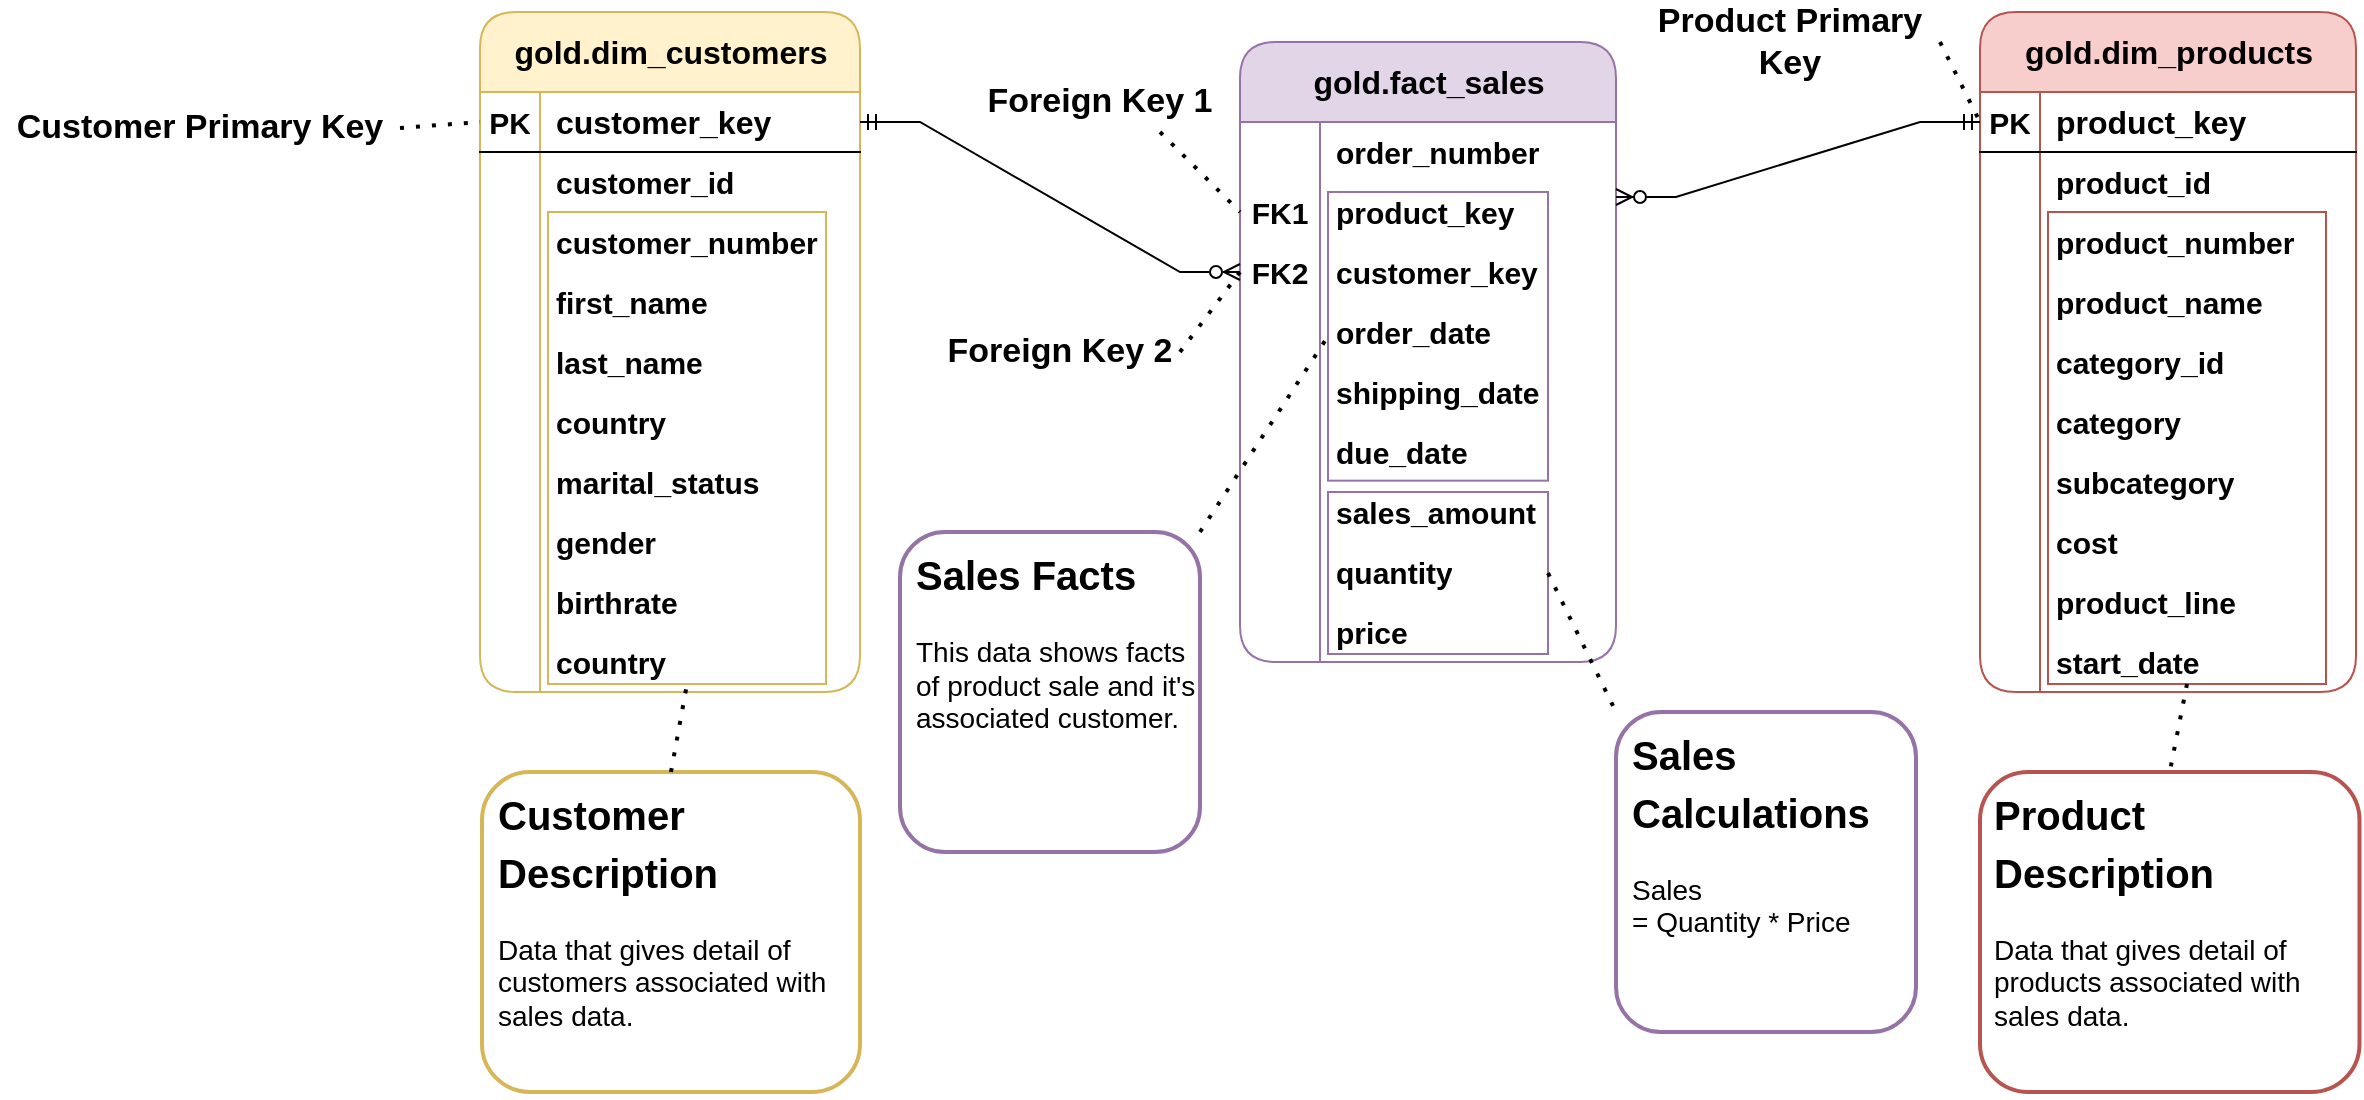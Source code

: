 <mxfile version="28.0.6">
  <diagram name="Page-1" id="HHW_WMm75DuvhjVsqVlQ">
    <mxGraphModel dx="1457" dy="1393" grid="1" gridSize="10" guides="1" tooltips="1" connect="1" arrows="1" fold="1" page="1" pageScale="1" pageWidth="850" pageHeight="1100" math="0" shadow="0">
      <root>
        <mxCell id="0" />
        <mxCell id="1" parent="0" />
        <mxCell id="tlMA3Kdi_JVd963EGrpW-1" value="&lt;font style=&quot;color: rgb(0, 0, 0); font-size: 16px;&quot;&gt;gold.dim_customers&lt;/font&gt;" style="shape=table;startSize=40;container=1;collapsible=1;childLayout=tableLayout;fixedRows=1;rowLines=0;fontStyle=1;align=center;resizeLast=1;html=1;fillColor=#fff2cc;strokeColor=#d6b656;rounded=1;" vertex="1" parent="1">
          <mxGeometry x="160" y="140" width="190" height="340" as="geometry" />
        </mxCell>
        <mxCell id="tlMA3Kdi_JVd963EGrpW-2" value="" style="shape=tableRow;horizontal=0;startSize=0;swimlaneHead=0;swimlaneBody=0;fillColor=none;collapsible=0;dropTarget=0;points=[[0,0.5],[1,0.5]];portConstraint=eastwest;top=0;left=0;right=0;bottom=1;" vertex="1" parent="tlMA3Kdi_JVd963EGrpW-1">
          <mxGeometry y="40" width="190" height="30" as="geometry" />
        </mxCell>
        <mxCell id="tlMA3Kdi_JVd963EGrpW-3" value="PK" style="shape=partialRectangle;connectable=0;fillColor=none;top=0;left=0;bottom=0;right=0;fontStyle=1;overflow=hidden;whiteSpace=wrap;html=1;fontSize=15;" vertex="1" parent="tlMA3Kdi_JVd963EGrpW-2">
          <mxGeometry width="30" height="30" as="geometry">
            <mxRectangle width="30" height="30" as="alternateBounds" />
          </mxGeometry>
        </mxCell>
        <mxCell id="tlMA3Kdi_JVd963EGrpW-4" value="customer_key" style="shape=partialRectangle;connectable=0;fillColor=none;top=0;left=0;bottom=0;right=0;align=left;spacingLeft=6;fontStyle=1;overflow=hidden;whiteSpace=wrap;html=1;fontSize=16;" vertex="1" parent="tlMA3Kdi_JVd963EGrpW-2">
          <mxGeometry x="30" width="160" height="30" as="geometry">
            <mxRectangle width="160" height="30" as="alternateBounds" />
          </mxGeometry>
        </mxCell>
        <mxCell id="tlMA3Kdi_JVd963EGrpW-5" value="" style="shape=tableRow;horizontal=0;startSize=0;swimlaneHead=0;swimlaneBody=0;fillColor=none;collapsible=0;dropTarget=0;points=[[0,0.5],[1,0.5]];portConstraint=eastwest;top=0;left=0;right=0;bottom=0;" vertex="1" parent="tlMA3Kdi_JVd963EGrpW-1">
          <mxGeometry y="70" width="190" height="30" as="geometry" />
        </mxCell>
        <mxCell id="tlMA3Kdi_JVd963EGrpW-6" value="" style="shape=partialRectangle;connectable=0;fillColor=none;top=0;left=0;bottom=0;right=0;editable=1;overflow=hidden;whiteSpace=wrap;html=1;" vertex="1" parent="tlMA3Kdi_JVd963EGrpW-5">
          <mxGeometry width="30" height="30" as="geometry">
            <mxRectangle width="30" height="30" as="alternateBounds" />
          </mxGeometry>
        </mxCell>
        <mxCell id="tlMA3Kdi_JVd963EGrpW-7" value="customer_id" style="shape=partialRectangle;connectable=0;fillColor=none;top=0;left=0;bottom=0;right=0;align=left;spacingLeft=6;overflow=hidden;whiteSpace=wrap;html=1;fontSize=15;fontStyle=1" vertex="1" parent="tlMA3Kdi_JVd963EGrpW-5">
          <mxGeometry x="30" width="160" height="30" as="geometry">
            <mxRectangle width="160" height="30" as="alternateBounds" />
          </mxGeometry>
        </mxCell>
        <mxCell id="tlMA3Kdi_JVd963EGrpW-8" value="" style="shape=tableRow;horizontal=0;startSize=0;swimlaneHead=0;swimlaneBody=0;fillColor=none;collapsible=0;dropTarget=0;points=[[0,0.5],[1,0.5]];portConstraint=eastwest;top=0;left=0;right=0;bottom=0;" vertex="1" parent="tlMA3Kdi_JVd963EGrpW-1">
          <mxGeometry y="100" width="190" height="30" as="geometry" />
        </mxCell>
        <mxCell id="tlMA3Kdi_JVd963EGrpW-9" value="" style="shape=partialRectangle;connectable=0;fillColor=none;top=0;left=0;bottom=0;right=0;editable=1;overflow=hidden;whiteSpace=wrap;html=1;" vertex="1" parent="tlMA3Kdi_JVd963EGrpW-8">
          <mxGeometry width="30" height="30" as="geometry">
            <mxRectangle width="30" height="30" as="alternateBounds" />
          </mxGeometry>
        </mxCell>
        <mxCell id="tlMA3Kdi_JVd963EGrpW-10" value="customer_number" style="shape=partialRectangle;connectable=0;fillColor=none;top=0;left=0;bottom=0;right=0;align=left;spacingLeft=6;overflow=hidden;whiteSpace=wrap;html=1;fontSize=15;fontStyle=1" vertex="1" parent="tlMA3Kdi_JVd963EGrpW-8">
          <mxGeometry x="30" width="160" height="30" as="geometry">
            <mxRectangle width="160" height="30" as="alternateBounds" />
          </mxGeometry>
        </mxCell>
        <mxCell id="tlMA3Kdi_JVd963EGrpW-11" value="" style="shape=tableRow;horizontal=0;startSize=0;swimlaneHead=0;swimlaneBody=0;fillColor=none;collapsible=0;dropTarget=0;points=[[0,0.5],[1,0.5]];portConstraint=eastwest;top=0;left=0;right=0;bottom=0;" vertex="1" parent="tlMA3Kdi_JVd963EGrpW-1">
          <mxGeometry y="130" width="190" height="30" as="geometry" />
        </mxCell>
        <mxCell id="tlMA3Kdi_JVd963EGrpW-12" value="" style="shape=partialRectangle;connectable=0;fillColor=none;top=0;left=0;bottom=0;right=0;editable=1;overflow=hidden;whiteSpace=wrap;html=1;" vertex="1" parent="tlMA3Kdi_JVd963EGrpW-11">
          <mxGeometry width="30" height="30" as="geometry">
            <mxRectangle width="30" height="30" as="alternateBounds" />
          </mxGeometry>
        </mxCell>
        <mxCell id="tlMA3Kdi_JVd963EGrpW-13" value="first_name" style="shape=partialRectangle;connectable=0;fillColor=none;top=0;left=0;bottom=0;right=0;align=left;spacingLeft=6;overflow=hidden;whiteSpace=wrap;html=1;fontSize=15;fontStyle=1" vertex="1" parent="tlMA3Kdi_JVd963EGrpW-11">
          <mxGeometry x="30" width="160" height="30" as="geometry">
            <mxRectangle width="160" height="30" as="alternateBounds" />
          </mxGeometry>
        </mxCell>
        <mxCell id="tlMA3Kdi_JVd963EGrpW-18" style="shape=tableRow;horizontal=0;startSize=0;swimlaneHead=0;swimlaneBody=0;fillColor=none;collapsible=0;dropTarget=0;points=[[0,0.5],[1,0.5]];portConstraint=eastwest;top=0;left=0;right=0;bottom=0;" vertex="1" parent="tlMA3Kdi_JVd963EGrpW-1">
          <mxGeometry y="160" width="190" height="30" as="geometry" />
        </mxCell>
        <mxCell id="tlMA3Kdi_JVd963EGrpW-19" style="shape=partialRectangle;connectable=0;fillColor=none;top=0;left=0;bottom=0;right=0;editable=1;overflow=hidden;whiteSpace=wrap;html=1;" vertex="1" parent="tlMA3Kdi_JVd963EGrpW-18">
          <mxGeometry width="30" height="30" as="geometry">
            <mxRectangle width="30" height="30" as="alternateBounds" />
          </mxGeometry>
        </mxCell>
        <mxCell id="tlMA3Kdi_JVd963EGrpW-20" value="last_name" style="shape=partialRectangle;connectable=0;fillColor=none;top=0;left=0;bottom=0;right=0;align=left;spacingLeft=6;overflow=hidden;whiteSpace=wrap;html=1;fontSize=15;fontStyle=1" vertex="1" parent="tlMA3Kdi_JVd963EGrpW-18">
          <mxGeometry x="30" width="160" height="30" as="geometry">
            <mxRectangle width="160" height="30" as="alternateBounds" />
          </mxGeometry>
        </mxCell>
        <mxCell id="tlMA3Kdi_JVd963EGrpW-21" style="shape=tableRow;horizontal=0;startSize=0;swimlaneHead=0;swimlaneBody=0;fillColor=none;collapsible=0;dropTarget=0;points=[[0,0.5],[1,0.5]];portConstraint=eastwest;top=0;left=0;right=0;bottom=0;" vertex="1" parent="tlMA3Kdi_JVd963EGrpW-1">
          <mxGeometry y="190" width="190" height="30" as="geometry" />
        </mxCell>
        <mxCell id="tlMA3Kdi_JVd963EGrpW-22" style="shape=partialRectangle;connectable=0;fillColor=none;top=0;left=0;bottom=0;right=0;editable=1;overflow=hidden;whiteSpace=wrap;html=1;" vertex="1" parent="tlMA3Kdi_JVd963EGrpW-21">
          <mxGeometry width="30" height="30" as="geometry">
            <mxRectangle width="30" height="30" as="alternateBounds" />
          </mxGeometry>
        </mxCell>
        <mxCell id="tlMA3Kdi_JVd963EGrpW-23" value="country" style="shape=partialRectangle;connectable=0;fillColor=none;top=0;left=0;bottom=0;right=0;align=left;spacingLeft=6;overflow=hidden;whiteSpace=wrap;html=1;fontSize=15;fontStyle=1" vertex="1" parent="tlMA3Kdi_JVd963EGrpW-21">
          <mxGeometry x="30" width="160" height="30" as="geometry">
            <mxRectangle width="160" height="30" as="alternateBounds" />
          </mxGeometry>
        </mxCell>
        <mxCell id="tlMA3Kdi_JVd963EGrpW-24" style="shape=tableRow;horizontal=0;startSize=0;swimlaneHead=0;swimlaneBody=0;fillColor=none;collapsible=0;dropTarget=0;points=[[0,0.5],[1,0.5]];portConstraint=eastwest;top=0;left=0;right=0;bottom=0;" vertex="1" parent="tlMA3Kdi_JVd963EGrpW-1">
          <mxGeometry y="220" width="190" height="30" as="geometry" />
        </mxCell>
        <mxCell id="tlMA3Kdi_JVd963EGrpW-25" style="shape=partialRectangle;connectable=0;fillColor=none;top=0;left=0;bottom=0;right=0;editable=1;overflow=hidden;whiteSpace=wrap;html=1;" vertex="1" parent="tlMA3Kdi_JVd963EGrpW-24">
          <mxGeometry width="30" height="30" as="geometry">
            <mxRectangle width="30" height="30" as="alternateBounds" />
          </mxGeometry>
        </mxCell>
        <mxCell id="tlMA3Kdi_JVd963EGrpW-26" value="marital_status" style="shape=partialRectangle;connectable=0;fillColor=none;top=0;left=0;bottom=0;right=0;align=left;spacingLeft=6;overflow=hidden;whiteSpace=wrap;html=1;fontSize=15;fontStyle=1" vertex="1" parent="tlMA3Kdi_JVd963EGrpW-24">
          <mxGeometry x="30" width="160" height="30" as="geometry">
            <mxRectangle width="160" height="30" as="alternateBounds" />
          </mxGeometry>
        </mxCell>
        <mxCell id="tlMA3Kdi_JVd963EGrpW-27" style="shape=tableRow;horizontal=0;startSize=0;swimlaneHead=0;swimlaneBody=0;fillColor=none;collapsible=0;dropTarget=0;points=[[0,0.5],[1,0.5]];portConstraint=eastwest;top=0;left=0;right=0;bottom=0;" vertex="1" parent="tlMA3Kdi_JVd963EGrpW-1">
          <mxGeometry y="250" width="190" height="30" as="geometry" />
        </mxCell>
        <mxCell id="tlMA3Kdi_JVd963EGrpW-28" style="shape=partialRectangle;connectable=0;fillColor=none;top=0;left=0;bottom=0;right=0;editable=1;overflow=hidden;whiteSpace=wrap;html=1;" vertex="1" parent="tlMA3Kdi_JVd963EGrpW-27">
          <mxGeometry width="30" height="30" as="geometry">
            <mxRectangle width="30" height="30" as="alternateBounds" />
          </mxGeometry>
        </mxCell>
        <mxCell id="tlMA3Kdi_JVd963EGrpW-29" value="gender" style="shape=partialRectangle;connectable=0;fillColor=none;top=0;left=0;bottom=0;right=0;align=left;spacingLeft=6;overflow=hidden;whiteSpace=wrap;html=1;fontSize=15;fontStyle=1" vertex="1" parent="tlMA3Kdi_JVd963EGrpW-27">
          <mxGeometry x="30" width="160" height="30" as="geometry">
            <mxRectangle width="160" height="30" as="alternateBounds" />
          </mxGeometry>
        </mxCell>
        <mxCell id="tlMA3Kdi_JVd963EGrpW-30" style="shape=tableRow;horizontal=0;startSize=0;swimlaneHead=0;swimlaneBody=0;fillColor=none;collapsible=0;dropTarget=0;points=[[0,0.5],[1,0.5]];portConstraint=eastwest;top=0;left=0;right=0;bottom=0;" vertex="1" parent="tlMA3Kdi_JVd963EGrpW-1">
          <mxGeometry y="280" width="190" height="30" as="geometry" />
        </mxCell>
        <mxCell id="tlMA3Kdi_JVd963EGrpW-31" style="shape=partialRectangle;connectable=0;fillColor=none;top=0;left=0;bottom=0;right=0;editable=1;overflow=hidden;whiteSpace=wrap;html=1;" vertex="1" parent="tlMA3Kdi_JVd963EGrpW-30">
          <mxGeometry width="30" height="30" as="geometry">
            <mxRectangle width="30" height="30" as="alternateBounds" />
          </mxGeometry>
        </mxCell>
        <mxCell id="tlMA3Kdi_JVd963EGrpW-32" value="birthrate" style="shape=partialRectangle;connectable=0;fillColor=none;top=0;left=0;bottom=0;right=0;align=left;spacingLeft=6;overflow=hidden;whiteSpace=wrap;html=1;fontSize=15;fontStyle=1" vertex="1" parent="tlMA3Kdi_JVd963EGrpW-30">
          <mxGeometry x="30" width="160" height="30" as="geometry">
            <mxRectangle width="160" height="30" as="alternateBounds" />
          </mxGeometry>
        </mxCell>
        <mxCell id="tlMA3Kdi_JVd963EGrpW-33" style="shape=tableRow;horizontal=0;startSize=0;swimlaneHead=0;swimlaneBody=0;fillColor=none;collapsible=0;dropTarget=0;points=[[0,0.5],[1,0.5]];portConstraint=eastwest;top=0;left=0;right=0;bottom=0;" vertex="1" parent="tlMA3Kdi_JVd963EGrpW-1">
          <mxGeometry y="310" width="190" height="30" as="geometry" />
        </mxCell>
        <mxCell id="tlMA3Kdi_JVd963EGrpW-34" style="shape=partialRectangle;connectable=0;fillColor=none;top=0;left=0;bottom=0;right=0;editable=1;overflow=hidden;whiteSpace=wrap;html=1;" vertex="1" parent="tlMA3Kdi_JVd963EGrpW-33">
          <mxGeometry width="30" height="30" as="geometry">
            <mxRectangle width="30" height="30" as="alternateBounds" />
          </mxGeometry>
        </mxCell>
        <mxCell id="tlMA3Kdi_JVd963EGrpW-35" value="country" style="shape=partialRectangle;connectable=0;fillColor=none;top=0;left=0;bottom=0;right=0;align=left;spacingLeft=6;overflow=hidden;whiteSpace=wrap;html=1;fontSize=15;fontStyle=1" vertex="1" parent="tlMA3Kdi_JVd963EGrpW-33">
          <mxGeometry x="30" width="160" height="30" as="geometry">
            <mxRectangle width="160" height="30" as="alternateBounds" />
          </mxGeometry>
        </mxCell>
        <mxCell id="tlMA3Kdi_JVd963EGrpW-36" value="&lt;font style=&quot;color: rgb(0, 0, 0); font-size: 16px;&quot;&gt;gold.dim_products&lt;/font&gt;" style="shape=table;startSize=40;container=1;collapsible=1;childLayout=tableLayout;fixedRows=1;rowLines=0;fontStyle=1;align=center;resizeLast=1;html=1;fillColor=#f8cecc;strokeColor=#b85450;rounded=1;" vertex="1" parent="1">
          <mxGeometry x="910" y="140" width="188" height="340" as="geometry" />
        </mxCell>
        <mxCell id="tlMA3Kdi_JVd963EGrpW-37" value="" style="shape=tableRow;horizontal=0;startSize=0;swimlaneHead=0;swimlaneBody=0;fillColor=none;collapsible=0;dropTarget=0;points=[[0,0.5],[1,0.5]];portConstraint=eastwest;top=0;left=0;right=0;bottom=1;" vertex="1" parent="tlMA3Kdi_JVd963EGrpW-36">
          <mxGeometry y="40" width="188" height="30" as="geometry" />
        </mxCell>
        <mxCell id="tlMA3Kdi_JVd963EGrpW-38" value="PK" style="shape=partialRectangle;connectable=0;fillColor=none;top=0;left=0;bottom=0;right=0;fontStyle=1;overflow=hidden;whiteSpace=wrap;html=1;fontSize=15;" vertex="1" parent="tlMA3Kdi_JVd963EGrpW-37">
          <mxGeometry width="30" height="30" as="geometry">
            <mxRectangle width="30" height="30" as="alternateBounds" />
          </mxGeometry>
        </mxCell>
        <mxCell id="tlMA3Kdi_JVd963EGrpW-39" value="product_key" style="shape=partialRectangle;connectable=0;fillColor=none;top=0;left=0;bottom=0;right=0;align=left;spacingLeft=6;fontStyle=1;overflow=hidden;whiteSpace=wrap;html=1;fontSize=16;" vertex="1" parent="tlMA3Kdi_JVd963EGrpW-37">
          <mxGeometry x="30" width="158" height="30" as="geometry">
            <mxRectangle width="158" height="30" as="alternateBounds" />
          </mxGeometry>
        </mxCell>
        <mxCell id="tlMA3Kdi_JVd963EGrpW-40" value="" style="shape=tableRow;horizontal=0;startSize=0;swimlaneHead=0;swimlaneBody=0;fillColor=none;collapsible=0;dropTarget=0;points=[[0,0.5],[1,0.5]];portConstraint=eastwest;top=0;left=0;right=0;bottom=0;" vertex="1" parent="tlMA3Kdi_JVd963EGrpW-36">
          <mxGeometry y="70" width="188" height="30" as="geometry" />
        </mxCell>
        <mxCell id="tlMA3Kdi_JVd963EGrpW-41" value="" style="shape=partialRectangle;connectable=0;fillColor=none;top=0;left=0;bottom=0;right=0;editable=1;overflow=hidden;whiteSpace=wrap;html=1;" vertex="1" parent="tlMA3Kdi_JVd963EGrpW-40">
          <mxGeometry width="30" height="30" as="geometry">
            <mxRectangle width="30" height="30" as="alternateBounds" />
          </mxGeometry>
        </mxCell>
        <mxCell id="tlMA3Kdi_JVd963EGrpW-42" value="product_id" style="shape=partialRectangle;connectable=0;fillColor=none;top=0;left=0;bottom=0;right=0;align=left;spacingLeft=6;overflow=hidden;whiteSpace=wrap;html=1;fontSize=15;fontStyle=1" vertex="1" parent="tlMA3Kdi_JVd963EGrpW-40">
          <mxGeometry x="30" width="158" height="30" as="geometry">
            <mxRectangle width="158" height="30" as="alternateBounds" />
          </mxGeometry>
        </mxCell>
        <mxCell id="tlMA3Kdi_JVd963EGrpW-43" value="" style="shape=tableRow;horizontal=0;startSize=0;swimlaneHead=0;swimlaneBody=0;fillColor=none;collapsible=0;dropTarget=0;points=[[0,0.5],[1,0.5]];portConstraint=eastwest;top=0;left=0;right=0;bottom=0;" vertex="1" parent="tlMA3Kdi_JVd963EGrpW-36">
          <mxGeometry y="100" width="188" height="30" as="geometry" />
        </mxCell>
        <mxCell id="tlMA3Kdi_JVd963EGrpW-44" value="" style="shape=partialRectangle;connectable=0;fillColor=none;top=0;left=0;bottom=0;right=0;editable=1;overflow=hidden;whiteSpace=wrap;html=1;" vertex="1" parent="tlMA3Kdi_JVd963EGrpW-43">
          <mxGeometry width="30" height="30" as="geometry">
            <mxRectangle width="30" height="30" as="alternateBounds" />
          </mxGeometry>
        </mxCell>
        <mxCell id="tlMA3Kdi_JVd963EGrpW-45" value="product_number" style="shape=partialRectangle;connectable=0;fillColor=none;top=0;left=0;bottom=0;right=0;align=left;spacingLeft=6;overflow=hidden;whiteSpace=wrap;html=1;fontSize=15;fontStyle=1" vertex="1" parent="tlMA3Kdi_JVd963EGrpW-43">
          <mxGeometry x="30" width="158" height="30" as="geometry">
            <mxRectangle width="158" height="30" as="alternateBounds" />
          </mxGeometry>
        </mxCell>
        <mxCell id="tlMA3Kdi_JVd963EGrpW-46" value="" style="shape=tableRow;horizontal=0;startSize=0;swimlaneHead=0;swimlaneBody=0;fillColor=none;collapsible=0;dropTarget=0;points=[[0,0.5],[1,0.5]];portConstraint=eastwest;top=0;left=0;right=0;bottom=0;" vertex="1" parent="tlMA3Kdi_JVd963EGrpW-36">
          <mxGeometry y="130" width="188" height="30" as="geometry" />
        </mxCell>
        <mxCell id="tlMA3Kdi_JVd963EGrpW-47" value="" style="shape=partialRectangle;connectable=0;fillColor=none;top=0;left=0;bottom=0;right=0;editable=1;overflow=hidden;whiteSpace=wrap;html=1;" vertex="1" parent="tlMA3Kdi_JVd963EGrpW-46">
          <mxGeometry width="30" height="30" as="geometry">
            <mxRectangle width="30" height="30" as="alternateBounds" />
          </mxGeometry>
        </mxCell>
        <mxCell id="tlMA3Kdi_JVd963EGrpW-48" value="product_name" style="shape=partialRectangle;connectable=0;fillColor=none;top=0;left=0;bottom=0;right=0;align=left;spacingLeft=6;overflow=hidden;whiteSpace=wrap;html=1;fontSize=15;fontStyle=1" vertex="1" parent="tlMA3Kdi_JVd963EGrpW-46">
          <mxGeometry x="30" width="158" height="30" as="geometry">
            <mxRectangle width="158" height="30" as="alternateBounds" />
          </mxGeometry>
        </mxCell>
        <mxCell id="tlMA3Kdi_JVd963EGrpW-49" style="shape=tableRow;horizontal=0;startSize=0;swimlaneHead=0;swimlaneBody=0;fillColor=none;collapsible=0;dropTarget=0;points=[[0,0.5],[1,0.5]];portConstraint=eastwest;top=0;left=0;right=0;bottom=0;" vertex="1" parent="tlMA3Kdi_JVd963EGrpW-36">
          <mxGeometry y="160" width="188" height="30" as="geometry" />
        </mxCell>
        <mxCell id="tlMA3Kdi_JVd963EGrpW-50" style="shape=partialRectangle;connectable=0;fillColor=none;top=0;left=0;bottom=0;right=0;editable=1;overflow=hidden;whiteSpace=wrap;html=1;" vertex="1" parent="tlMA3Kdi_JVd963EGrpW-49">
          <mxGeometry width="30" height="30" as="geometry">
            <mxRectangle width="30" height="30" as="alternateBounds" />
          </mxGeometry>
        </mxCell>
        <mxCell id="tlMA3Kdi_JVd963EGrpW-51" value="category_id" style="shape=partialRectangle;connectable=0;fillColor=none;top=0;left=0;bottom=0;right=0;align=left;spacingLeft=6;overflow=hidden;whiteSpace=wrap;html=1;fontSize=15;fontStyle=1" vertex="1" parent="tlMA3Kdi_JVd963EGrpW-49">
          <mxGeometry x="30" width="158" height="30" as="geometry">
            <mxRectangle width="158" height="30" as="alternateBounds" />
          </mxGeometry>
        </mxCell>
        <mxCell id="tlMA3Kdi_JVd963EGrpW-52" style="shape=tableRow;horizontal=0;startSize=0;swimlaneHead=0;swimlaneBody=0;fillColor=none;collapsible=0;dropTarget=0;points=[[0,0.5],[1,0.5]];portConstraint=eastwest;top=0;left=0;right=0;bottom=0;" vertex="1" parent="tlMA3Kdi_JVd963EGrpW-36">
          <mxGeometry y="190" width="188" height="30" as="geometry" />
        </mxCell>
        <mxCell id="tlMA3Kdi_JVd963EGrpW-53" style="shape=partialRectangle;connectable=0;fillColor=none;top=0;left=0;bottom=0;right=0;editable=1;overflow=hidden;whiteSpace=wrap;html=1;" vertex="1" parent="tlMA3Kdi_JVd963EGrpW-52">
          <mxGeometry width="30" height="30" as="geometry">
            <mxRectangle width="30" height="30" as="alternateBounds" />
          </mxGeometry>
        </mxCell>
        <mxCell id="tlMA3Kdi_JVd963EGrpW-54" value="category" style="shape=partialRectangle;connectable=0;fillColor=none;top=0;left=0;bottom=0;right=0;align=left;spacingLeft=6;overflow=hidden;whiteSpace=wrap;html=1;fontSize=15;fontStyle=1" vertex="1" parent="tlMA3Kdi_JVd963EGrpW-52">
          <mxGeometry x="30" width="158" height="30" as="geometry">
            <mxRectangle width="158" height="30" as="alternateBounds" />
          </mxGeometry>
        </mxCell>
        <mxCell id="tlMA3Kdi_JVd963EGrpW-55" style="shape=tableRow;horizontal=0;startSize=0;swimlaneHead=0;swimlaneBody=0;fillColor=none;collapsible=0;dropTarget=0;points=[[0,0.5],[1,0.5]];portConstraint=eastwest;top=0;left=0;right=0;bottom=0;" vertex="1" parent="tlMA3Kdi_JVd963EGrpW-36">
          <mxGeometry y="220" width="188" height="30" as="geometry" />
        </mxCell>
        <mxCell id="tlMA3Kdi_JVd963EGrpW-56" style="shape=partialRectangle;connectable=0;fillColor=none;top=0;left=0;bottom=0;right=0;editable=1;overflow=hidden;whiteSpace=wrap;html=1;" vertex="1" parent="tlMA3Kdi_JVd963EGrpW-55">
          <mxGeometry width="30" height="30" as="geometry">
            <mxRectangle width="30" height="30" as="alternateBounds" />
          </mxGeometry>
        </mxCell>
        <mxCell id="tlMA3Kdi_JVd963EGrpW-57" value="subcategory" style="shape=partialRectangle;connectable=0;fillColor=none;top=0;left=0;bottom=0;right=0;align=left;spacingLeft=6;overflow=hidden;whiteSpace=wrap;html=1;fontSize=15;fontStyle=1" vertex="1" parent="tlMA3Kdi_JVd963EGrpW-55">
          <mxGeometry x="30" width="158" height="30" as="geometry">
            <mxRectangle width="158" height="30" as="alternateBounds" />
          </mxGeometry>
        </mxCell>
        <mxCell id="tlMA3Kdi_JVd963EGrpW-58" style="shape=tableRow;horizontal=0;startSize=0;swimlaneHead=0;swimlaneBody=0;fillColor=none;collapsible=0;dropTarget=0;points=[[0,0.5],[1,0.5]];portConstraint=eastwest;top=0;left=0;right=0;bottom=0;" vertex="1" parent="tlMA3Kdi_JVd963EGrpW-36">
          <mxGeometry y="250" width="188" height="30" as="geometry" />
        </mxCell>
        <mxCell id="tlMA3Kdi_JVd963EGrpW-59" style="shape=partialRectangle;connectable=0;fillColor=none;top=0;left=0;bottom=0;right=0;editable=1;overflow=hidden;whiteSpace=wrap;html=1;" vertex="1" parent="tlMA3Kdi_JVd963EGrpW-58">
          <mxGeometry width="30" height="30" as="geometry">
            <mxRectangle width="30" height="30" as="alternateBounds" />
          </mxGeometry>
        </mxCell>
        <mxCell id="tlMA3Kdi_JVd963EGrpW-60" value="cost" style="shape=partialRectangle;connectable=0;fillColor=none;top=0;left=0;bottom=0;right=0;align=left;spacingLeft=6;overflow=hidden;whiteSpace=wrap;html=1;fontSize=15;fontStyle=1" vertex="1" parent="tlMA3Kdi_JVd963EGrpW-58">
          <mxGeometry x="30" width="158" height="30" as="geometry">
            <mxRectangle width="158" height="30" as="alternateBounds" />
          </mxGeometry>
        </mxCell>
        <mxCell id="tlMA3Kdi_JVd963EGrpW-61" style="shape=tableRow;horizontal=0;startSize=0;swimlaneHead=0;swimlaneBody=0;fillColor=none;collapsible=0;dropTarget=0;points=[[0,0.5],[1,0.5]];portConstraint=eastwest;top=0;left=0;right=0;bottom=0;" vertex="1" parent="tlMA3Kdi_JVd963EGrpW-36">
          <mxGeometry y="280" width="188" height="30" as="geometry" />
        </mxCell>
        <mxCell id="tlMA3Kdi_JVd963EGrpW-62" style="shape=partialRectangle;connectable=0;fillColor=none;top=0;left=0;bottom=0;right=0;editable=1;overflow=hidden;whiteSpace=wrap;html=1;" vertex="1" parent="tlMA3Kdi_JVd963EGrpW-61">
          <mxGeometry width="30" height="30" as="geometry">
            <mxRectangle width="30" height="30" as="alternateBounds" />
          </mxGeometry>
        </mxCell>
        <mxCell id="tlMA3Kdi_JVd963EGrpW-63" value="product_line" style="shape=partialRectangle;connectable=0;fillColor=none;top=0;left=0;bottom=0;right=0;align=left;spacingLeft=6;overflow=hidden;whiteSpace=wrap;html=1;fontSize=15;fontStyle=1" vertex="1" parent="tlMA3Kdi_JVd963EGrpW-61">
          <mxGeometry x="30" width="158" height="30" as="geometry">
            <mxRectangle width="158" height="30" as="alternateBounds" />
          </mxGeometry>
        </mxCell>
        <mxCell id="tlMA3Kdi_JVd963EGrpW-64" style="shape=tableRow;horizontal=0;startSize=0;swimlaneHead=0;swimlaneBody=0;fillColor=none;collapsible=0;dropTarget=0;points=[[0,0.5],[1,0.5]];portConstraint=eastwest;top=0;left=0;right=0;bottom=0;" vertex="1" parent="tlMA3Kdi_JVd963EGrpW-36">
          <mxGeometry y="310" width="188" height="30" as="geometry" />
        </mxCell>
        <mxCell id="tlMA3Kdi_JVd963EGrpW-65" style="shape=partialRectangle;connectable=0;fillColor=none;top=0;left=0;bottom=0;right=0;editable=1;overflow=hidden;whiteSpace=wrap;html=1;" vertex="1" parent="tlMA3Kdi_JVd963EGrpW-64">
          <mxGeometry width="30" height="30" as="geometry">
            <mxRectangle width="30" height="30" as="alternateBounds" />
          </mxGeometry>
        </mxCell>
        <mxCell id="tlMA3Kdi_JVd963EGrpW-66" value="start_date" style="shape=partialRectangle;connectable=0;fillColor=none;top=0;left=0;bottom=0;right=0;align=left;spacingLeft=6;overflow=hidden;whiteSpace=wrap;html=1;fontSize=15;fontStyle=1" vertex="1" parent="tlMA3Kdi_JVd963EGrpW-64">
          <mxGeometry x="30" width="158" height="30" as="geometry">
            <mxRectangle width="158" height="30" as="alternateBounds" />
          </mxGeometry>
        </mxCell>
        <mxCell id="tlMA3Kdi_JVd963EGrpW-67" value="&lt;font style=&quot;color: rgb(0, 0, 0); font-size: 16px;&quot;&gt;gold.fact_sales&lt;/font&gt;" style="shape=table;startSize=40;container=1;collapsible=1;childLayout=tableLayout;fixedRows=1;rowLines=0;fontStyle=1;align=center;resizeLast=1;html=1;fillColor=#e1d5e7;strokeColor=#9673a6;rounded=1;" vertex="1" parent="1">
          <mxGeometry x="540" y="155" width="188" height="310" as="geometry" />
        </mxCell>
        <mxCell id="tlMA3Kdi_JVd963EGrpW-71" value="" style="shape=tableRow;horizontal=0;startSize=0;swimlaneHead=0;swimlaneBody=0;fillColor=none;collapsible=0;dropTarget=0;points=[[0,0.5],[1,0.5]];portConstraint=eastwest;top=0;left=0;right=0;bottom=0;" vertex="1" parent="tlMA3Kdi_JVd963EGrpW-67">
          <mxGeometry y="40" width="188" height="30" as="geometry" />
        </mxCell>
        <mxCell id="tlMA3Kdi_JVd963EGrpW-72" value="" style="shape=partialRectangle;connectable=0;fillColor=none;top=0;left=0;bottom=0;right=0;editable=1;overflow=hidden;whiteSpace=wrap;html=1;" vertex="1" parent="tlMA3Kdi_JVd963EGrpW-71">
          <mxGeometry width="40" height="30" as="geometry">
            <mxRectangle width="40" height="30" as="alternateBounds" />
          </mxGeometry>
        </mxCell>
        <mxCell id="tlMA3Kdi_JVd963EGrpW-73" value="order_number" style="shape=partialRectangle;connectable=0;fillColor=none;top=0;left=0;bottom=0;right=0;align=left;spacingLeft=6;overflow=hidden;whiteSpace=wrap;html=1;fontSize=15;fontStyle=1" vertex="1" parent="tlMA3Kdi_JVd963EGrpW-71">
          <mxGeometry x="40" width="148" height="30" as="geometry">
            <mxRectangle width="148" height="30" as="alternateBounds" />
          </mxGeometry>
        </mxCell>
        <mxCell id="tlMA3Kdi_JVd963EGrpW-74" value="" style="shape=tableRow;horizontal=0;startSize=0;swimlaneHead=0;swimlaneBody=0;fillColor=none;collapsible=0;dropTarget=0;points=[[0,0.5],[1,0.5]];portConstraint=eastwest;top=0;left=0;right=0;bottom=0;" vertex="1" parent="tlMA3Kdi_JVd963EGrpW-67">
          <mxGeometry y="70" width="188" height="30" as="geometry" />
        </mxCell>
        <mxCell id="tlMA3Kdi_JVd963EGrpW-75" value="&lt;b&gt;&lt;font&gt;FK1&lt;/font&gt;&lt;/b&gt;" style="shape=partialRectangle;connectable=0;fillColor=none;top=0;left=0;bottom=0;right=0;editable=1;overflow=hidden;whiteSpace=wrap;html=1;fontSize=15;" vertex="1" parent="tlMA3Kdi_JVd963EGrpW-74">
          <mxGeometry width="40" height="30" as="geometry">
            <mxRectangle width="40" height="30" as="alternateBounds" />
          </mxGeometry>
        </mxCell>
        <mxCell id="tlMA3Kdi_JVd963EGrpW-76" value="product_key" style="shape=partialRectangle;connectable=0;fillColor=none;top=0;left=0;bottom=0;right=0;align=left;spacingLeft=6;overflow=hidden;whiteSpace=wrap;html=1;fontSize=15;fontStyle=1" vertex="1" parent="tlMA3Kdi_JVd963EGrpW-74">
          <mxGeometry x="40" width="148" height="30" as="geometry">
            <mxRectangle width="148" height="30" as="alternateBounds" />
          </mxGeometry>
        </mxCell>
        <mxCell id="tlMA3Kdi_JVd963EGrpW-77" value="" style="shape=tableRow;horizontal=0;startSize=0;swimlaneHead=0;swimlaneBody=0;fillColor=none;collapsible=0;dropTarget=0;points=[[0,0.5],[1,0.5]];portConstraint=eastwest;top=0;left=0;right=0;bottom=0;" vertex="1" parent="tlMA3Kdi_JVd963EGrpW-67">
          <mxGeometry y="100" width="188" height="30" as="geometry" />
        </mxCell>
        <mxCell id="tlMA3Kdi_JVd963EGrpW-78" value="&lt;font style=&quot;font-size: 15px;&quot;&gt;&lt;b&gt;FK2&lt;/b&gt;&lt;/font&gt;" style="shape=partialRectangle;connectable=0;fillColor=none;top=0;left=0;bottom=0;right=0;editable=1;overflow=hidden;whiteSpace=wrap;html=1;" vertex="1" parent="tlMA3Kdi_JVd963EGrpW-77">
          <mxGeometry width="40" height="30" as="geometry">
            <mxRectangle width="40" height="30" as="alternateBounds" />
          </mxGeometry>
        </mxCell>
        <mxCell id="tlMA3Kdi_JVd963EGrpW-79" value="customer_key" style="shape=partialRectangle;connectable=0;fillColor=none;top=0;left=0;bottom=0;right=0;align=left;spacingLeft=6;overflow=hidden;whiteSpace=wrap;html=1;fontSize=15;fontStyle=1" vertex="1" parent="tlMA3Kdi_JVd963EGrpW-77">
          <mxGeometry x="40" width="148" height="30" as="geometry">
            <mxRectangle width="148" height="30" as="alternateBounds" />
          </mxGeometry>
        </mxCell>
        <mxCell id="tlMA3Kdi_JVd963EGrpW-80" style="shape=tableRow;horizontal=0;startSize=0;swimlaneHead=0;swimlaneBody=0;fillColor=none;collapsible=0;dropTarget=0;points=[[0,0.5],[1,0.5]];portConstraint=eastwest;top=0;left=0;right=0;bottom=0;" vertex="1" parent="tlMA3Kdi_JVd963EGrpW-67">
          <mxGeometry y="130" width="188" height="30" as="geometry" />
        </mxCell>
        <mxCell id="tlMA3Kdi_JVd963EGrpW-81" style="shape=partialRectangle;connectable=0;fillColor=none;top=0;left=0;bottom=0;right=0;editable=1;overflow=hidden;whiteSpace=wrap;html=1;" vertex="1" parent="tlMA3Kdi_JVd963EGrpW-80">
          <mxGeometry width="40" height="30" as="geometry">
            <mxRectangle width="40" height="30" as="alternateBounds" />
          </mxGeometry>
        </mxCell>
        <mxCell id="tlMA3Kdi_JVd963EGrpW-82" value="order_date" style="shape=partialRectangle;connectable=0;fillColor=none;top=0;left=0;bottom=0;right=0;align=left;spacingLeft=6;overflow=hidden;whiteSpace=wrap;html=1;fontSize=15;fontStyle=1" vertex="1" parent="tlMA3Kdi_JVd963EGrpW-80">
          <mxGeometry x="40" width="148" height="30" as="geometry">
            <mxRectangle width="148" height="30" as="alternateBounds" />
          </mxGeometry>
        </mxCell>
        <mxCell id="tlMA3Kdi_JVd963EGrpW-83" style="shape=tableRow;horizontal=0;startSize=0;swimlaneHead=0;swimlaneBody=0;fillColor=none;collapsible=0;dropTarget=0;points=[[0,0.5],[1,0.5]];portConstraint=eastwest;top=0;left=0;right=0;bottom=0;" vertex="1" parent="tlMA3Kdi_JVd963EGrpW-67">
          <mxGeometry y="160" width="188" height="30" as="geometry" />
        </mxCell>
        <mxCell id="tlMA3Kdi_JVd963EGrpW-84" style="shape=partialRectangle;connectable=0;fillColor=none;top=0;left=0;bottom=0;right=0;editable=1;overflow=hidden;whiteSpace=wrap;html=1;" vertex="1" parent="tlMA3Kdi_JVd963EGrpW-83">
          <mxGeometry width="40" height="30" as="geometry">
            <mxRectangle width="40" height="30" as="alternateBounds" />
          </mxGeometry>
        </mxCell>
        <mxCell id="tlMA3Kdi_JVd963EGrpW-85" value="shipping_date" style="shape=partialRectangle;connectable=0;fillColor=none;top=0;left=0;bottom=0;right=0;align=left;spacingLeft=6;overflow=hidden;whiteSpace=wrap;html=1;fontSize=15;fontStyle=1" vertex="1" parent="tlMA3Kdi_JVd963EGrpW-83">
          <mxGeometry x="40" width="148" height="30" as="geometry">
            <mxRectangle width="148" height="30" as="alternateBounds" />
          </mxGeometry>
        </mxCell>
        <mxCell id="tlMA3Kdi_JVd963EGrpW-86" style="shape=tableRow;horizontal=0;startSize=0;swimlaneHead=0;swimlaneBody=0;fillColor=none;collapsible=0;dropTarget=0;points=[[0,0.5],[1,0.5]];portConstraint=eastwest;top=0;left=0;right=0;bottom=0;" vertex="1" parent="tlMA3Kdi_JVd963EGrpW-67">
          <mxGeometry y="190" width="188" height="30" as="geometry" />
        </mxCell>
        <mxCell id="tlMA3Kdi_JVd963EGrpW-87" style="shape=partialRectangle;connectable=0;fillColor=none;top=0;left=0;bottom=0;right=0;editable=1;overflow=hidden;whiteSpace=wrap;html=1;" vertex="1" parent="tlMA3Kdi_JVd963EGrpW-86">
          <mxGeometry width="40" height="30" as="geometry">
            <mxRectangle width="40" height="30" as="alternateBounds" />
          </mxGeometry>
        </mxCell>
        <mxCell id="tlMA3Kdi_JVd963EGrpW-88" value="due_date" style="shape=partialRectangle;connectable=0;fillColor=none;top=0;left=0;bottom=0;right=0;align=left;spacingLeft=6;overflow=hidden;whiteSpace=wrap;html=1;fontSize=15;fontStyle=1" vertex="1" parent="tlMA3Kdi_JVd963EGrpW-86">
          <mxGeometry x="40" width="148" height="30" as="geometry">
            <mxRectangle width="148" height="30" as="alternateBounds" />
          </mxGeometry>
        </mxCell>
        <mxCell id="tlMA3Kdi_JVd963EGrpW-89" style="shape=tableRow;horizontal=0;startSize=0;swimlaneHead=0;swimlaneBody=0;fillColor=none;collapsible=0;dropTarget=0;points=[[0,0.5],[1,0.5]];portConstraint=eastwest;top=0;left=0;right=0;bottom=0;" vertex="1" parent="tlMA3Kdi_JVd963EGrpW-67">
          <mxGeometry y="220" width="188" height="30" as="geometry" />
        </mxCell>
        <mxCell id="tlMA3Kdi_JVd963EGrpW-90" style="shape=partialRectangle;connectable=0;fillColor=none;top=0;left=0;bottom=0;right=0;editable=1;overflow=hidden;whiteSpace=wrap;html=1;" vertex="1" parent="tlMA3Kdi_JVd963EGrpW-89">
          <mxGeometry width="40" height="30" as="geometry">
            <mxRectangle width="40" height="30" as="alternateBounds" />
          </mxGeometry>
        </mxCell>
        <mxCell id="tlMA3Kdi_JVd963EGrpW-91" value="sales_amount" style="shape=partialRectangle;connectable=0;fillColor=none;top=0;left=0;bottom=0;right=0;align=left;spacingLeft=6;overflow=hidden;whiteSpace=wrap;html=1;fontSize=15;fontStyle=1" vertex="1" parent="tlMA3Kdi_JVd963EGrpW-89">
          <mxGeometry x="40" width="148" height="30" as="geometry">
            <mxRectangle width="148" height="30" as="alternateBounds" />
          </mxGeometry>
        </mxCell>
        <mxCell id="tlMA3Kdi_JVd963EGrpW-92" style="shape=tableRow;horizontal=0;startSize=0;swimlaneHead=0;swimlaneBody=0;fillColor=none;collapsible=0;dropTarget=0;points=[[0,0.5],[1,0.5]];portConstraint=eastwest;top=0;left=0;right=0;bottom=0;" vertex="1" parent="tlMA3Kdi_JVd963EGrpW-67">
          <mxGeometry y="250" width="188" height="30" as="geometry" />
        </mxCell>
        <mxCell id="tlMA3Kdi_JVd963EGrpW-93" style="shape=partialRectangle;connectable=0;fillColor=none;top=0;left=0;bottom=0;right=0;editable=1;overflow=hidden;whiteSpace=wrap;html=1;" vertex="1" parent="tlMA3Kdi_JVd963EGrpW-92">
          <mxGeometry width="40" height="30" as="geometry">
            <mxRectangle width="40" height="30" as="alternateBounds" />
          </mxGeometry>
        </mxCell>
        <mxCell id="tlMA3Kdi_JVd963EGrpW-94" value="quantity" style="shape=partialRectangle;connectable=0;fillColor=none;top=0;left=0;bottom=0;right=0;align=left;spacingLeft=6;overflow=hidden;whiteSpace=wrap;html=1;fontSize=15;fontStyle=1" vertex="1" parent="tlMA3Kdi_JVd963EGrpW-92">
          <mxGeometry x="40" width="148" height="30" as="geometry">
            <mxRectangle width="148" height="30" as="alternateBounds" />
          </mxGeometry>
        </mxCell>
        <mxCell id="tlMA3Kdi_JVd963EGrpW-95" style="shape=tableRow;horizontal=0;startSize=0;swimlaneHead=0;swimlaneBody=0;fillColor=none;collapsible=0;dropTarget=0;points=[[0,0.5],[1,0.5]];portConstraint=eastwest;top=0;left=0;right=0;bottom=0;" vertex="1" parent="tlMA3Kdi_JVd963EGrpW-67">
          <mxGeometry y="280" width="188" height="30" as="geometry" />
        </mxCell>
        <mxCell id="tlMA3Kdi_JVd963EGrpW-96" style="shape=partialRectangle;connectable=0;fillColor=none;top=0;left=0;bottom=0;right=0;editable=1;overflow=hidden;whiteSpace=wrap;html=1;" vertex="1" parent="tlMA3Kdi_JVd963EGrpW-95">
          <mxGeometry width="40" height="30" as="geometry">
            <mxRectangle width="40" height="30" as="alternateBounds" />
          </mxGeometry>
        </mxCell>
        <mxCell id="tlMA3Kdi_JVd963EGrpW-97" value="price" style="shape=partialRectangle;connectable=0;fillColor=none;top=0;left=0;bottom=0;right=0;align=left;spacingLeft=6;overflow=hidden;whiteSpace=wrap;html=1;fontSize=15;fontStyle=1" vertex="1" parent="tlMA3Kdi_JVd963EGrpW-95">
          <mxGeometry x="40" width="148" height="30" as="geometry">
            <mxRectangle width="148" height="30" as="alternateBounds" />
          </mxGeometry>
        </mxCell>
        <mxCell id="tlMA3Kdi_JVd963EGrpW-99" value="" style="edgeStyle=entityRelationEdgeStyle;fontSize=12;html=1;endArrow=ERzeroToMany;startArrow=ERmandOne;rounded=0;exitX=1;exitY=0.5;exitDx=0;exitDy=0;" edge="1" parent="1" source="tlMA3Kdi_JVd963EGrpW-2">
          <mxGeometry width="100" height="100" relative="1" as="geometry">
            <mxPoint x="540" y="190" as="sourcePoint" />
            <mxPoint x="540" y="270" as="targetPoint" />
          </mxGeometry>
        </mxCell>
        <mxCell id="tlMA3Kdi_JVd963EGrpW-100" value="" style="edgeStyle=entityRelationEdgeStyle;fontSize=12;html=1;endArrow=ERzeroToMany;startArrow=ERmandOne;rounded=0;entryX=1;entryY=0.25;entryDx=0;entryDy=0;exitX=0;exitY=0.5;exitDx=0;exitDy=0;" edge="1" parent="1" source="tlMA3Kdi_JVd963EGrpW-37" target="tlMA3Kdi_JVd963EGrpW-67">
          <mxGeometry width="100" height="100" relative="1" as="geometry">
            <mxPoint x="720" y="130" as="sourcePoint" />
            <mxPoint x="820" y="30" as="targetPoint" />
          </mxGeometry>
        </mxCell>
        <mxCell id="tlMA3Kdi_JVd963EGrpW-101" value="" style="whiteSpace=wrap;html=1;aspect=fixed;labelBackgroundColor=none;fillColor=none;strokeColor=#9673a6;" vertex="1" parent="1">
          <mxGeometry x="584" y="380" width="110" height="81" as="geometry" />
        </mxCell>
        <mxCell id="tlMA3Kdi_JVd963EGrpW-102" value="" style="whiteSpace=wrap;html=1;aspect=fixed;labelBackgroundColor=none;fillColor=none;strokeColor=#9673a6;" vertex="1" parent="1">
          <mxGeometry x="584" y="230" width="110" height="144.33" as="geometry" />
        </mxCell>
        <mxCell id="tlMA3Kdi_JVd963EGrpW-104" value="" style="whiteSpace=wrap;html=1;aspect=fixed;fillColor=none;strokeColor=#d6b656;" vertex="1" parent="1">
          <mxGeometry x="194" y="240" width="139" height="236" as="geometry" />
        </mxCell>
        <mxCell id="tlMA3Kdi_JVd963EGrpW-108" value="" style="whiteSpace=wrap;html=1;aspect=fixed;fillColor=none;strokeColor=#b85450;" vertex="1" parent="1">
          <mxGeometry x="944" y="240" width="139" height="236" as="geometry" />
        </mxCell>
        <mxCell id="tlMA3Kdi_JVd963EGrpW-110" value="&lt;h1 style=&quot;margin-top: 0px;&quot;&gt;&lt;font style=&quot;font-size: 20px;&quot;&gt;Customer Description&lt;/font&gt;&lt;/h1&gt;&lt;div&gt;&lt;font style=&quot;font-size: 14px;&quot;&gt;Data that gives detail of customers associated with sales data.&lt;/font&gt;&lt;/div&gt;" style="text;html=1;whiteSpace=wrap;overflow=hidden;rounded=1;fillColor=none;strokeColor=#d6b656;strokeWidth=2;glass=0;shadow=0;spacingTop=0;spacingLeft=6;" vertex="1" parent="1">
          <mxGeometry x="161" y="520" width="189" height="160" as="geometry" />
        </mxCell>
        <mxCell id="tlMA3Kdi_JVd963EGrpW-111" value="&lt;h1 style=&quot;margin-top: 0px;&quot;&gt;&lt;font style=&quot;font-size: 20px;&quot;&gt;Product Description&lt;/font&gt;&lt;/h1&gt;&lt;div&gt;&lt;span style=&quot;font-size: 14px;&quot;&gt;Data that gives detail of products associated with sales data.&lt;/span&gt;&lt;/div&gt;" style="text;html=1;whiteSpace=wrap;overflow=hidden;rounded=1;fillColor=none;strokeColor=#b85450;strokeWidth=2;glass=0;shadow=0;spacingLeft=5;" vertex="1" parent="1">
          <mxGeometry x="910" y="520" width="189.75" height="160" as="geometry" />
        </mxCell>
        <mxCell id="tlMA3Kdi_JVd963EGrpW-112" value="" style="endArrow=none;dashed=1;html=1;dashPattern=1 3;strokeWidth=2;rounded=0;exitX=0.5;exitY=0;exitDx=0;exitDy=0;entryX=0.5;entryY=1;entryDx=0;entryDy=0;" edge="1" parent="1" source="tlMA3Kdi_JVd963EGrpW-110" target="tlMA3Kdi_JVd963EGrpW-104">
          <mxGeometry width="50" height="50" relative="1" as="geometry">
            <mxPoint x="370" y="540" as="sourcePoint" />
            <mxPoint x="420" y="490" as="targetPoint" />
          </mxGeometry>
        </mxCell>
        <mxCell id="tlMA3Kdi_JVd963EGrpW-113" value="" style="endArrow=none;dashed=1;html=1;dashPattern=1 3;strokeWidth=2;rounded=0;exitX=0.5;exitY=1;exitDx=0;exitDy=0;entryX=0.5;entryY=0;entryDx=0;entryDy=0;" edge="1" parent="1" source="tlMA3Kdi_JVd963EGrpW-108" target="tlMA3Kdi_JVd963EGrpW-111">
          <mxGeometry width="50" height="50" relative="1" as="geometry">
            <mxPoint x="1040" y="410" as="sourcePoint" />
            <mxPoint x="1090" y="360" as="targetPoint" />
          </mxGeometry>
        </mxCell>
        <mxCell id="tlMA3Kdi_JVd963EGrpW-114" value="&lt;font style=&quot;font-size: 17px;&quot;&gt;&lt;b&gt;Customer Primary Key&lt;/b&gt;&lt;/font&gt;" style="text;html=1;align=center;verticalAlign=middle;whiteSpace=wrap;rounded=0;" vertex="1" parent="1">
          <mxGeometry x="-80" y="183" width="200" height="30" as="geometry" />
        </mxCell>
        <mxCell id="tlMA3Kdi_JVd963EGrpW-115" value="" style="endArrow=none;dashed=1;html=1;dashPattern=1 3;strokeWidth=2;rounded=0;exitX=1;exitY=0.5;exitDx=0;exitDy=0;entryX=0;entryY=0.5;entryDx=0;entryDy=0;" edge="1" parent="1" source="tlMA3Kdi_JVd963EGrpW-114" target="tlMA3Kdi_JVd963EGrpW-2">
          <mxGeometry width="50" height="50" relative="1" as="geometry">
            <mxPoint x="120" y="310" as="sourcePoint" />
            <mxPoint x="170" y="260" as="targetPoint" />
          </mxGeometry>
        </mxCell>
        <mxCell id="tlMA3Kdi_JVd963EGrpW-116" value="&lt;font style=&quot;font-size: 17px;&quot;&gt;&lt;b&gt;Product Primary Key&lt;/b&gt;&lt;/font&gt;" style="text;html=1;align=center;verticalAlign=middle;whiteSpace=wrap;rounded=0;" vertex="1" parent="1">
          <mxGeometry x="740" y="140" width="150" height="30" as="geometry" />
        </mxCell>
        <mxCell id="tlMA3Kdi_JVd963EGrpW-117" value="" style="endArrow=none;dashed=1;html=1;dashPattern=1 3;strokeWidth=2;rounded=0;exitX=1;exitY=0.5;exitDx=0;exitDy=0;entryX=0;entryY=0.5;entryDx=0;entryDy=0;" edge="1" parent="1" source="tlMA3Kdi_JVd963EGrpW-116" target="tlMA3Kdi_JVd963EGrpW-37">
          <mxGeometry width="50" height="50" relative="1" as="geometry">
            <mxPoint x="848" y="227" as="sourcePoint" />
            <mxPoint x="888" y="112" as="targetPoint" />
          </mxGeometry>
        </mxCell>
        <mxCell id="tlMA3Kdi_JVd963EGrpW-118" value="&lt;font style=&quot;font-size: 17px;&quot;&gt;&lt;b&gt;Foreign Key 2&lt;/b&gt;&lt;/font&gt;" style="text;html=1;align=center;verticalAlign=middle;whiteSpace=wrap;rounded=0;" vertex="1" parent="1">
          <mxGeometry x="390" y="295" width="120" height="30" as="geometry" />
        </mxCell>
        <mxCell id="tlMA3Kdi_JVd963EGrpW-119" value="" style="endArrow=none;dashed=1;html=1;dashPattern=1 3;strokeWidth=2;rounded=0;exitX=1;exitY=0.5;exitDx=0;exitDy=0;" edge="1" parent="1" source="tlMA3Kdi_JVd963EGrpW-118">
          <mxGeometry width="50" height="50" relative="1" as="geometry">
            <mxPoint x="490" y="422" as="sourcePoint" />
            <mxPoint x="540" y="270" as="targetPoint" />
          </mxGeometry>
        </mxCell>
        <mxCell id="tlMA3Kdi_JVd963EGrpW-120" value="&lt;font style=&quot;font-size: 17px;&quot;&gt;&lt;b&gt;Foreign Key 1&lt;/b&gt;&lt;/font&gt;" style="text;html=1;align=center;verticalAlign=middle;whiteSpace=wrap;rounded=0;" vertex="1" parent="1">
          <mxGeometry x="410" y="170" width="120" height="30" as="geometry" />
        </mxCell>
        <mxCell id="tlMA3Kdi_JVd963EGrpW-121" value="" style="endArrow=none;dashed=1;html=1;dashPattern=1 3;strokeWidth=2;rounded=0;exitX=0.75;exitY=1;exitDx=0;exitDy=0;entryX=0;entryY=0.5;entryDx=0;entryDy=0;" edge="1" parent="1" source="tlMA3Kdi_JVd963EGrpW-120" target="tlMA3Kdi_JVd963EGrpW-74">
          <mxGeometry width="50" height="50" relative="1" as="geometry">
            <mxPoint x="460" y="380" as="sourcePoint" />
            <mxPoint x="510" y="330" as="targetPoint" />
          </mxGeometry>
        </mxCell>
        <mxCell id="tlMA3Kdi_JVd963EGrpW-122" value="&lt;h1 style=&quot;margin-top: 0px;&quot;&gt;&lt;font style=&quot;font-size: 20px;&quot;&gt;Sales Facts&amp;nbsp;&lt;/font&gt;&lt;/h1&gt;&lt;div&gt;&lt;font style=&quot;font-size: 14px;&quot;&gt;This data shows facts of product sale and it&#39;s associated customer.&lt;/font&gt;&lt;/div&gt;" style="text;html=1;whiteSpace=wrap;overflow=hidden;rounded=1;fillColor=none;strokeColor=#9673a6;strokeWidth=2;glass=0;shadow=0;spacingTop=0;spacingLeft=6;" vertex="1" parent="1">
          <mxGeometry x="370" y="400" width="150" height="160" as="geometry" />
        </mxCell>
        <mxCell id="tlMA3Kdi_JVd963EGrpW-123" value="" style="endArrow=none;dashed=1;html=1;dashPattern=1 3;strokeWidth=2;rounded=0;exitX=1;exitY=0;exitDx=0;exitDy=0;entryX=0;entryY=0.5;entryDx=0;entryDy=0;" edge="1" parent="1" source="tlMA3Kdi_JVd963EGrpW-122" target="tlMA3Kdi_JVd963EGrpW-102">
          <mxGeometry width="50" height="50" relative="1" as="geometry">
            <mxPoint x="500" y="480" as="sourcePoint" />
            <mxPoint x="550" y="430" as="targetPoint" />
          </mxGeometry>
        </mxCell>
        <mxCell id="tlMA3Kdi_JVd963EGrpW-124" value="&lt;h1 style=&quot;margin-top: 0px;&quot;&gt;&lt;font style=&quot;font-size: 20px;&quot;&gt;Sales Calculations&lt;/font&gt;&lt;/h1&gt;&lt;div&gt;&lt;span style=&quot;font-size: 14px;&quot;&gt;Sales&amp;nbsp;&lt;/span&gt;&lt;/div&gt;&lt;div&gt;&lt;span style=&quot;font-size: 14px;&quot;&gt;= Quantity * Price&lt;/span&gt;&lt;/div&gt;" style="text;html=1;whiteSpace=wrap;overflow=hidden;rounded=1;fillColor=none;strokeColor=#9673a6;strokeWidth=2;glass=0;shadow=0;spacingTop=0;spacingLeft=6;" vertex="1" parent="1">
          <mxGeometry x="728" y="490" width="150" height="160" as="geometry" />
        </mxCell>
        <mxCell id="tlMA3Kdi_JVd963EGrpW-125" value="" style="endArrow=none;dashed=1;html=1;dashPattern=1 3;strokeWidth=2;rounded=0;exitX=1;exitY=0.5;exitDx=0;exitDy=0;entryX=0;entryY=0;entryDx=0;entryDy=0;" edge="1" parent="1" source="tlMA3Kdi_JVd963EGrpW-101" target="tlMA3Kdi_JVd963EGrpW-124">
          <mxGeometry width="50" height="50" relative="1" as="geometry">
            <mxPoint x="750" y="465" as="sourcePoint" />
            <mxPoint x="814" y="367" as="targetPoint" />
          </mxGeometry>
        </mxCell>
      </root>
    </mxGraphModel>
  </diagram>
</mxfile>
